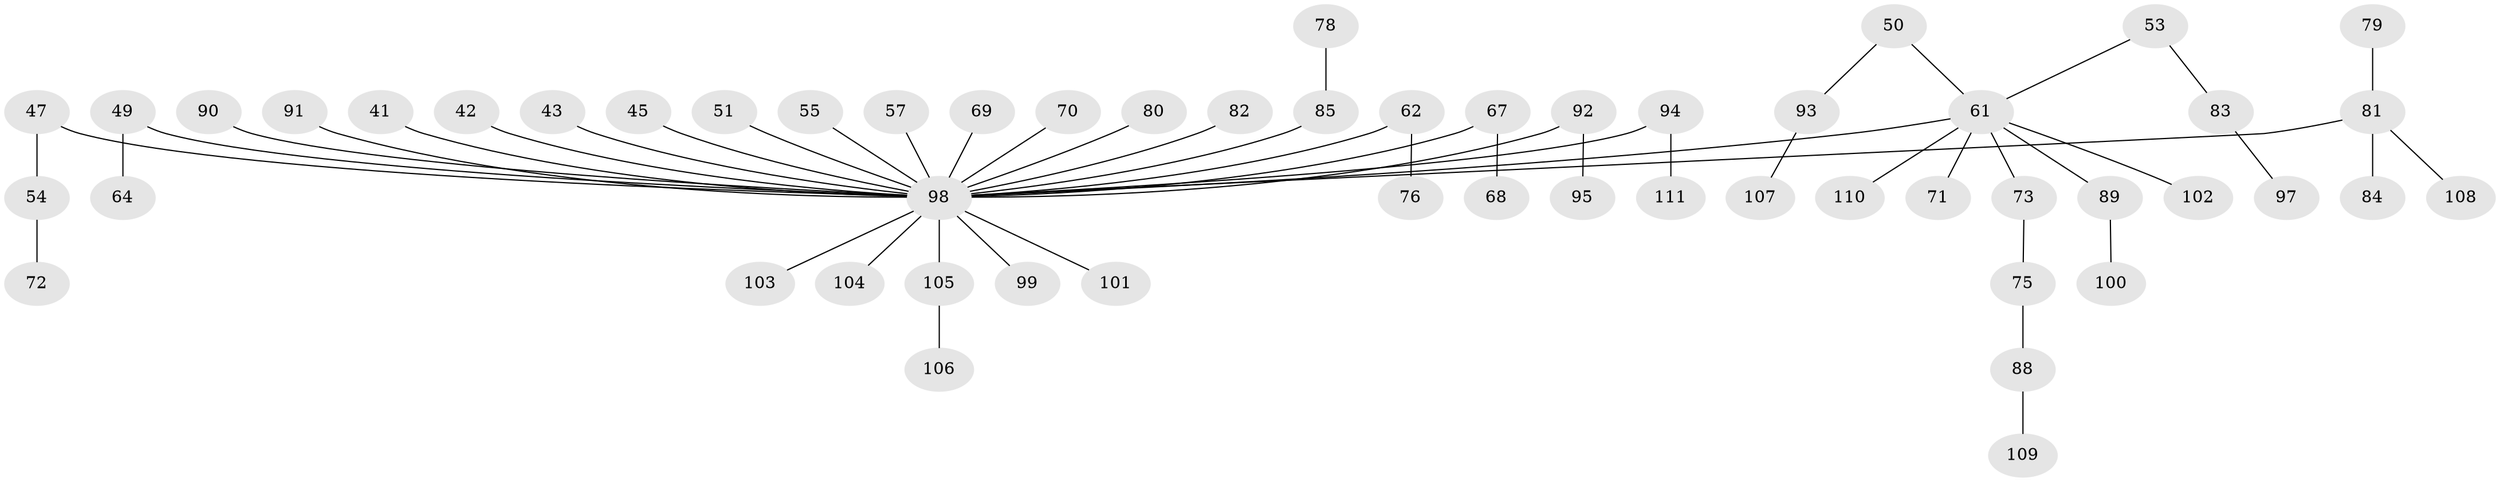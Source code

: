 // original degree distribution, {6: 0.018018018018018018, 5: 0.036036036036036036, 4: 0.09009009009009009, 1: 0.45045045045045046, 3: 0.07207207207207207, 2: 0.3333333333333333}
// Generated by graph-tools (version 1.1) at 2025/55/03/04/25 21:55:39]
// undirected, 55 vertices, 54 edges
graph export_dot {
graph [start="1"]
  node [color=gray90,style=filled];
  41 [super="+23"];
  42;
  43;
  45;
  47;
  49 [super="+31"];
  50;
  51;
  53;
  54;
  55;
  57;
  61 [super="+39+52+48+38+46"];
  62;
  64;
  67;
  68;
  69;
  70;
  71;
  72;
  73;
  75;
  76;
  78;
  79;
  80;
  81 [super="+65"];
  82;
  83;
  84;
  85 [super="+77"];
  88;
  89;
  90;
  91;
  92;
  93;
  94;
  95;
  97;
  98 [super="+5+60+17+87+29+33+24+25+30+86+96+44+40+36+66"];
  99;
  100;
  101;
  102;
  103;
  104;
  105 [super="+56+35"];
  106;
  107;
  108;
  109;
  110;
  111;
  41 -- 98;
  42 -- 98;
  43 -- 98;
  45 -- 98;
  47 -- 54;
  47 -- 98;
  49 -- 64;
  49 -- 98;
  50 -- 93;
  50 -- 61;
  51 -- 98;
  53 -- 83;
  53 -- 61;
  54 -- 72;
  55 -- 98;
  57 -- 98;
  61 -- 102;
  61 -- 98;
  61 -- 110;
  61 -- 71;
  61 -- 89;
  61 -- 73;
  62 -- 76;
  62 -- 98;
  67 -- 68;
  67 -- 98;
  69 -- 98;
  70 -- 98;
  73 -- 75;
  75 -- 88;
  78 -- 85;
  79 -- 81;
  80 -- 98;
  81 -- 98;
  81 -- 84;
  81 -- 108;
  82 -- 98;
  83 -- 97;
  85 -- 98;
  88 -- 109;
  89 -- 100;
  90 -- 98;
  91 -- 98;
  92 -- 95;
  92 -- 98;
  93 -- 107;
  94 -- 111;
  94 -- 98;
  98 -- 99;
  98 -- 105;
  98 -- 101;
  98 -- 104;
  98 -- 103;
  105 -- 106;
}
